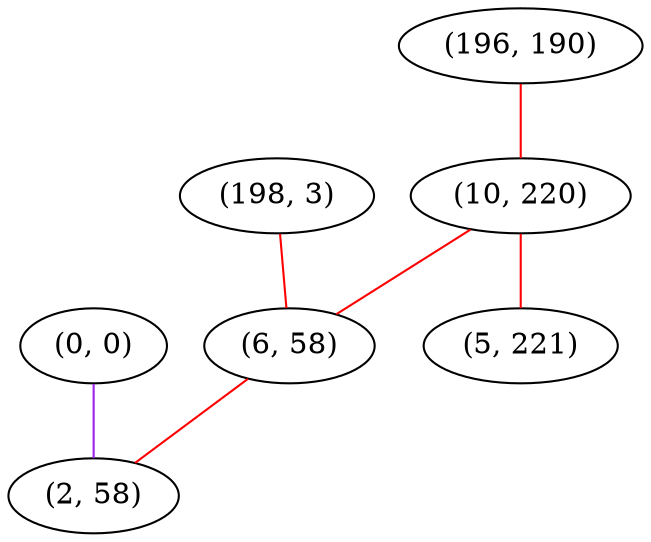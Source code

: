 graph "" {
"(0, 0)";
"(196, 190)";
"(10, 220)";
"(198, 3)";
"(6, 58)";
"(5, 221)";
"(2, 58)";
"(0, 0)" -- "(2, 58)"  [color=purple, key=0, weight=4];
"(196, 190)" -- "(10, 220)"  [color=red, key=0, weight=1];
"(10, 220)" -- "(6, 58)"  [color=red, key=0, weight=1];
"(10, 220)" -- "(5, 221)"  [color=red, key=0, weight=1];
"(198, 3)" -- "(6, 58)"  [color=red, key=0, weight=1];
"(6, 58)" -- "(2, 58)"  [color=red, key=0, weight=1];
}
